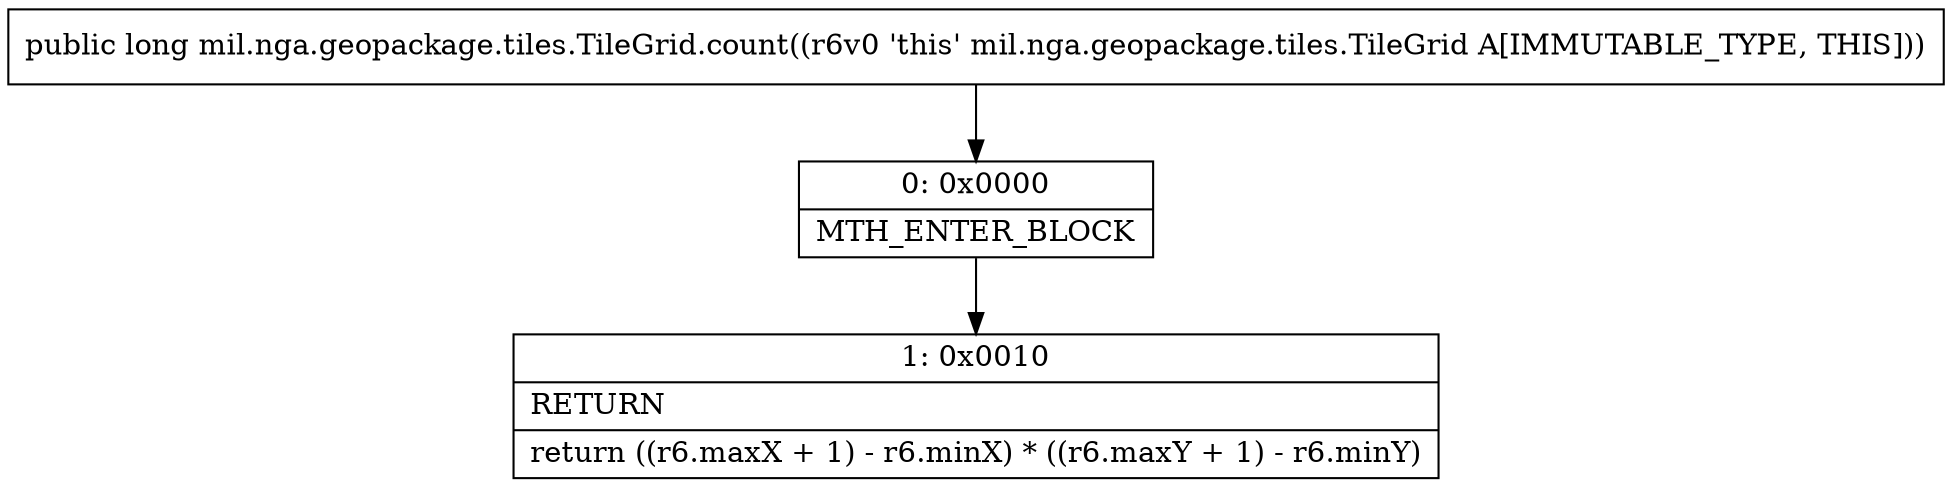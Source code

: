 digraph "CFG formil.nga.geopackage.tiles.TileGrid.count()J" {
Node_0 [shape=record,label="{0\:\ 0x0000|MTH_ENTER_BLOCK\l}"];
Node_1 [shape=record,label="{1\:\ 0x0010|RETURN\l|return ((r6.maxX + 1) \- r6.minX) * ((r6.maxY + 1) \- r6.minY)\l}"];
MethodNode[shape=record,label="{public long mil.nga.geopackage.tiles.TileGrid.count((r6v0 'this' mil.nga.geopackage.tiles.TileGrid A[IMMUTABLE_TYPE, THIS])) }"];
MethodNode -> Node_0;
Node_0 -> Node_1;
}

